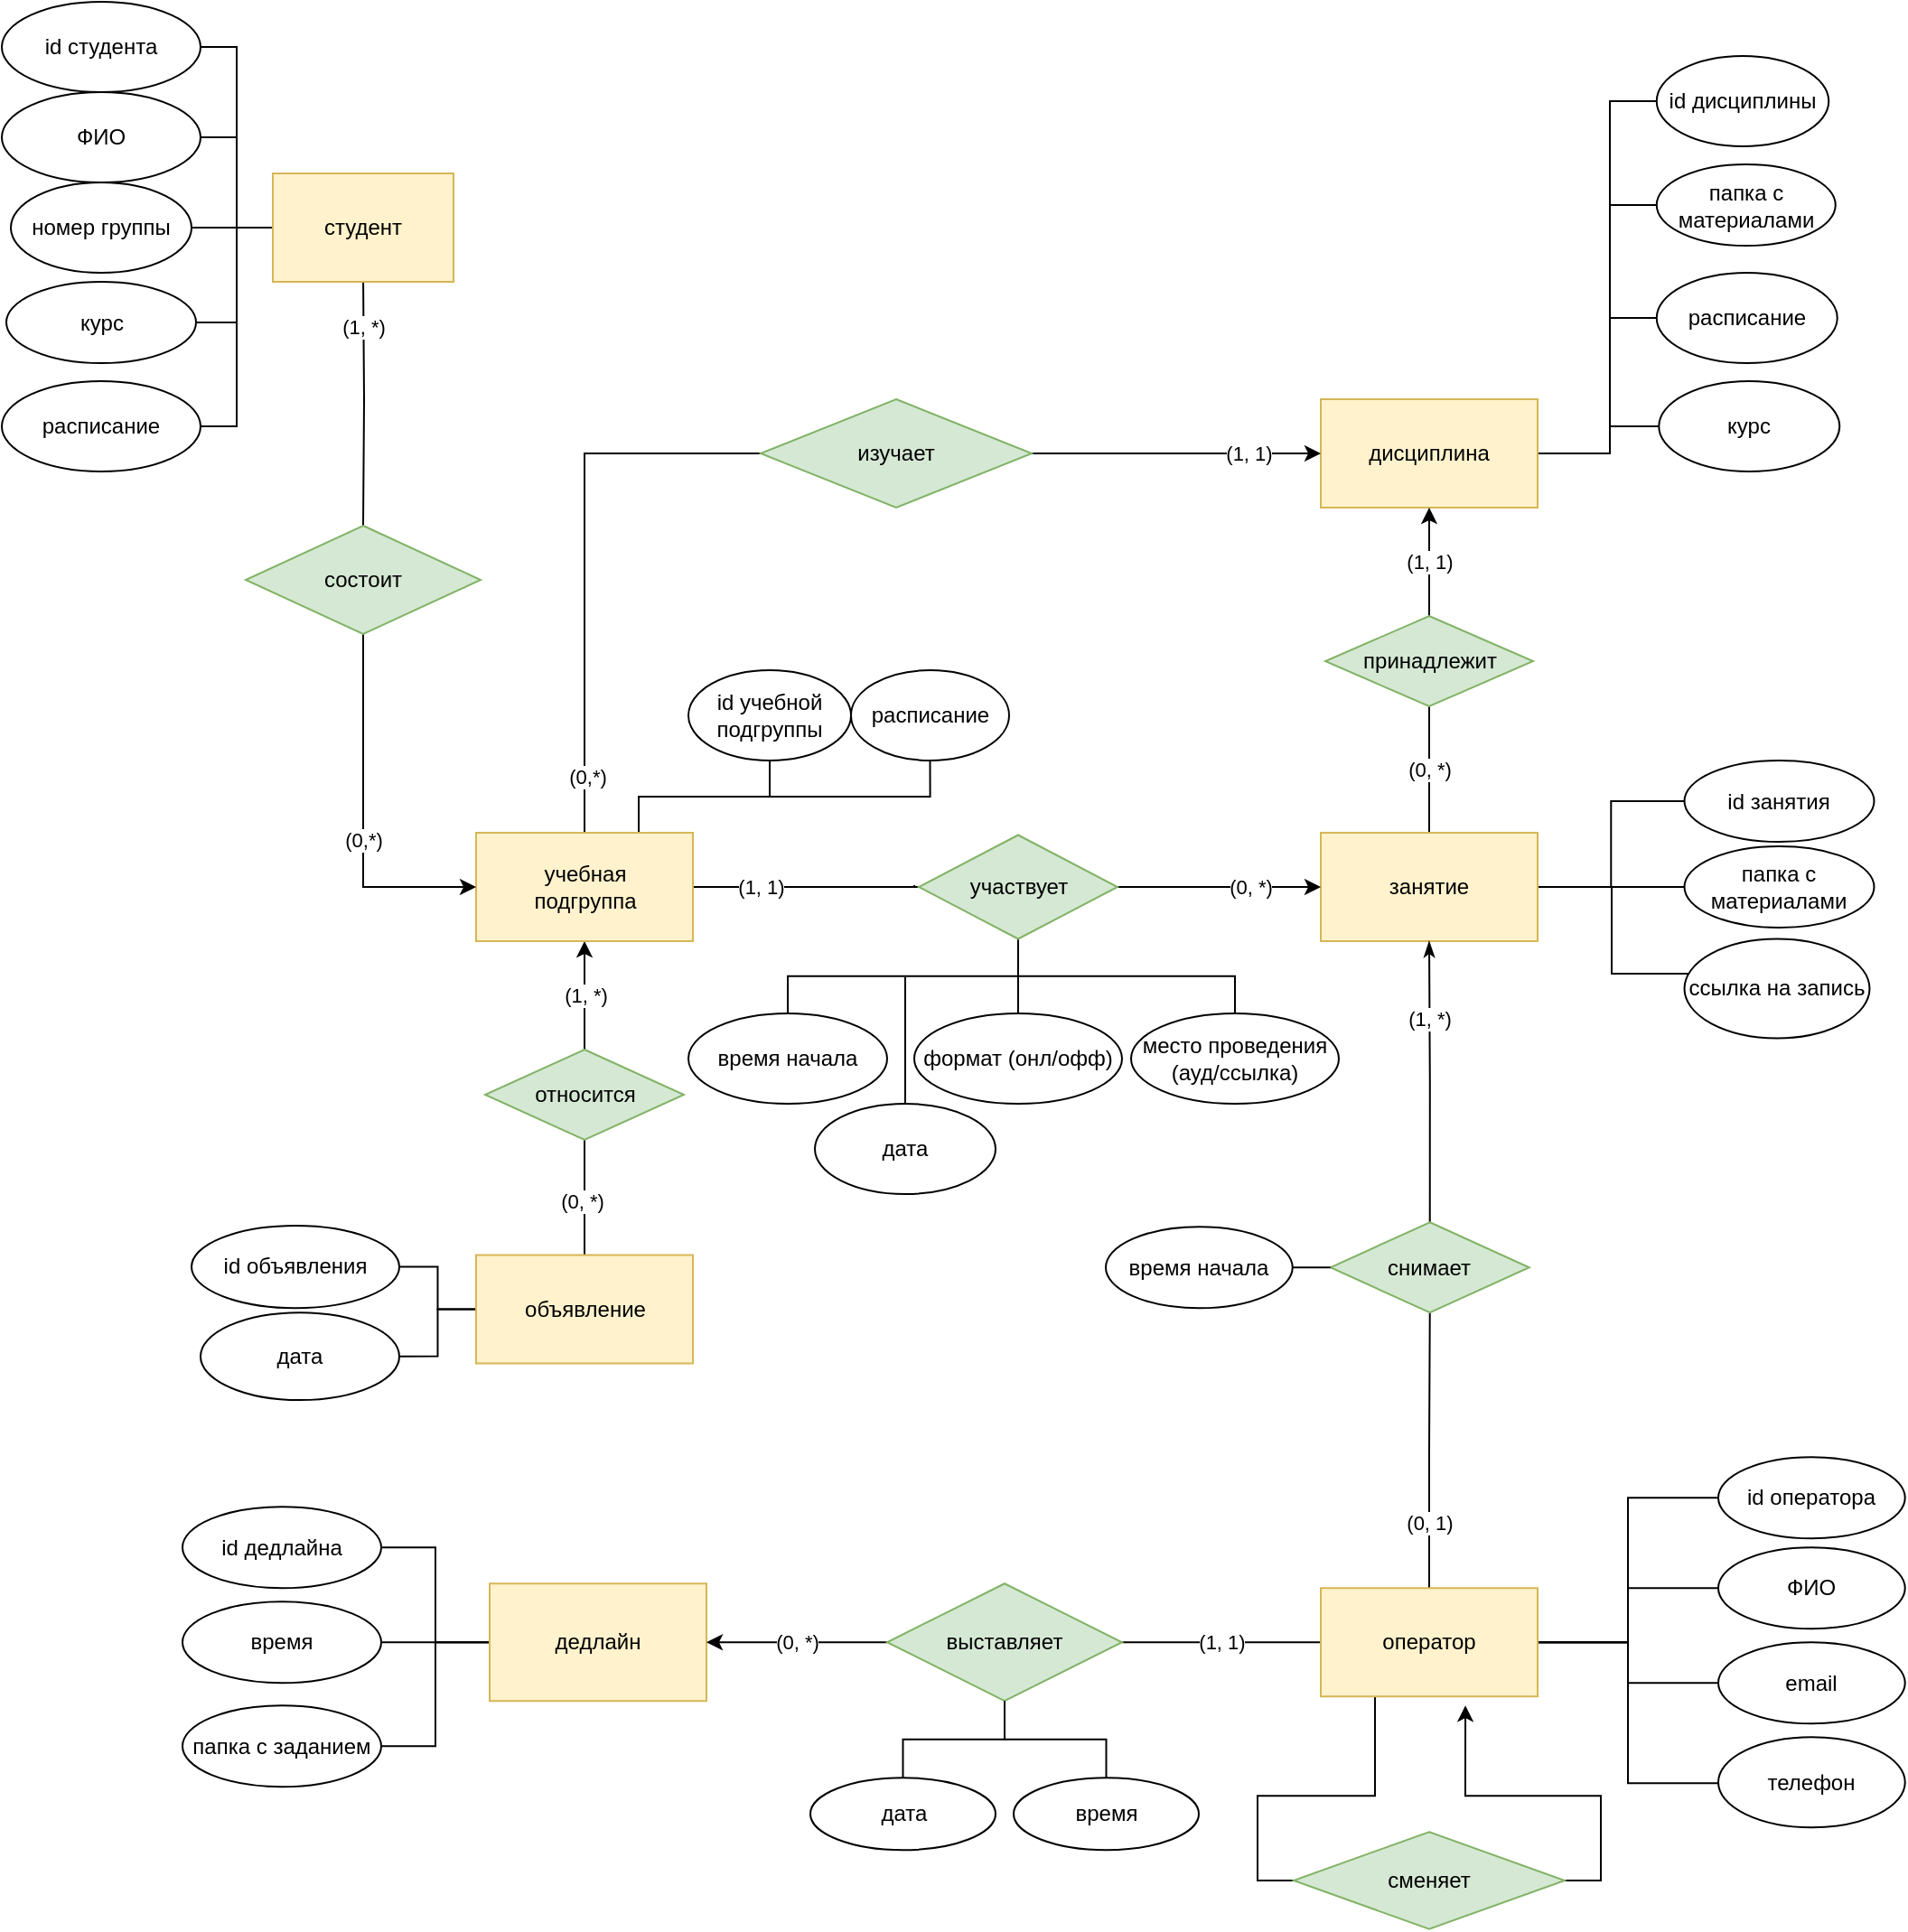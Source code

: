 <mxfile version="13.7.5" type="github">
  <diagram id="7s7uIlQT8t8DrVzBEWPa" name="Page-1">
    <mxGraphModel dx="892" dy="538" grid="1" gridSize="10" guides="1" tooltips="1" connect="1" arrows="1" fold="1" page="1" pageScale="1" pageWidth="827" pageHeight="1169" math="0" shadow="0">
      <root>
        <mxCell id="0" />
        <mxCell id="1" parent="0" />
        <mxCell id="y0rD6Jp8shlzVAkSggqI-71" value="(1, *)" style="edgeStyle=orthogonalEdgeStyle;rounded=0;orthogonalLoop=1;jettySize=auto;html=1;entryX=0.5;entryY=0;entryDx=0;entryDy=0;endArrow=none;endFill=0;" parent="1" edge="1" target="y0rD6Jp8shlzVAkSggqI-69">
          <mxGeometry x="-0.571" relative="1" as="geometry">
            <mxPoint x="210" y="190" as="sourcePoint" />
            <mxPoint x="210" y="300" as="targetPoint" />
            <mxPoint as="offset" />
          </mxGeometry>
        </mxCell>
        <mxCell id="X2tVZwrmz8boklLUg7Sm-23" style="edgeStyle=orthogonalEdgeStyle;rounded=0;orthogonalLoop=1;jettySize=auto;html=1;exitX=0;exitY=0.5;exitDx=0;exitDy=0;entryX=1;entryY=0.5;entryDx=0;entryDy=0;endArrow=none;endFill=0;strokeColor=#000000;" parent="1" source="y0rD6Jp8shlzVAkSggqI-1" target="y0rD6Jp8shlzVAkSggqI-11" edge="1">
          <mxGeometry relative="1" as="geometry" />
        </mxCell>
        <mxCell id="X2tVZwrmz8boklLUg7Sm-34" style="edgeStyle=orthogonalEdgeStyle;rounded=0;orthogonalLoop=1;jettySize=auto;html=1;exitX=0;exitY=0.5;exitDx=0;exitDy=0;endArrow=none;endFill=0;strokeColor=#000000;" parent="1" source="y0rD6Jp8shlzVAkSggqI-1" target="y0rD6Jp8shlzVAkSggqI-9" edge="1">
          <mxGeometry relative="1" as="geometry" />
        </mxCell>
        <mxCell id="tHOMkFGFNWv0TJlAidd5-19" style="edgeStyle=orthogonalEdgeStyle;rounded=0;orthogonalLoop=1;jettySize=auto;html=1;exitX=0;exitY=0.5;exitDx=0;exitDy=0;entryX=1;entryY=0.5;entryDx=0;entryDy=0;endArrow=none;endFill=0;" edge="1" parent="1" source="y0rD6Jp8shlzVAkSggqI-1" target="tHOMkFGFNWv0TJlAidd5-16">
          <mxGeometry relative="1" as="geometry">
            <Array as="points">
              <mxPoint x="140" y="165" />
              <mxPoint x="140" y="115" />
            </Array>
          </mxGeometry>
        </mxCell>
        <mxCell id="tHOMkFGFNWv0TJlAidd5-115" style="edgeStyle=orthogonalEdgeStyle;rounded=0;orthogonalLoop=1;jettySize=auto;html=1;exitX=0;exitY=0.5;exitDx=0;exitDy=0;entryX=1;entryY=0.5;entryDx=0;entryDy=0;startArrow=none;startFill=0;endArrow=none;endFill=0;" edge="1" parent="1" source="y0rD6Jp8shlzVAkSggqI-1" target="tHOMkFGFNWv0TJlAidd5-95">
          <mxGeometry relative="1" as="geometry" />
        </mxCell>
        <mxCell id="tHOMkFGFNWv0TJlAidd5-118" style="edgeStyle=orthogonalEdgeStyle;rounded=0;orthogonalLoop=1;jettySize=auto;html=1;exitX=0;exitY=0.5;exitDx=0;exitDy=0;entryX=1;entryY=0.5;entryDx=0;entryDy=0;startArrow=none;startFill=0;endArrow=none;endFill=0;" edge="1" parent="1" source="y0rD6Jp8shlzVAkSggqI-1" target="tHOMkFGFNWv0TJlAidd5-114">
          <mxGeometry relative="1" as="geometry">
            <Array as="points">
              <mxPoint x="140" y="165" />
              <mxPoint x="140" y="218" />
            </Array>
          </mxGeometry>
        </mxCell>
        <mxCell id="y0rD6Jp8shlzVAkSggqI-1" value="студент" style="rounded=0;whiteSpace=wrap;html=1;fillColor=#fff2cc;strokeColor=#d6b656;" parent="1" vertex="1">
          <mxGeometry x="160" y="135" width="100" height="60" as="geometry" />
        </mxCell>
        <mxCell id="X2tVZwrmz8boklLUg7Sm-43" style="edgeStyle=orthogonalEdgeStyle;rounded=0;orthogonalLoop=1;jettySize=auto;html=1;exitX=1;exitY=0.5;exitDx=0;exitDy=0;entryX=0;entryY=0.5;entryDx=0;entryDy=0;endArrow=none;endFill=0;strokeColor=#000000;" parent="1" source="y0rD6Jp8shlzVAkSggqI-2" target="y0rD6Jp8shlzVAkSggqI-47" edge="1">
          <mxGeometry relative="1" as="geometry">
            <Array as="points">
              <mxPoint x="900" y="290" />
              <mxPoint x="900" y="153" />
            </Array>
          </mxGeometry>
        </mxCell>
        <mxCell id="tHOMkFGFNWv0TJlAidd5-22" style="edgeStyle=orthogonalEdgeStyle;rounded=0;orthogonalLoop=1;jettySize=auto;html=1;exitX=1;exitY=0.5;exitDx=0;exitDy=0;endArrow=none;endFill=0;" edge="1" parent="1" source="y0rD6Jp8shlzVAkSggqI-2" target="tHOMkFGFNWv0TJlAidd5-21">
          <mxGeometry relative="1" as="geometry">
            <Array as="points">
              <mxPoint x="900" y="290" />
              <mxPoint x="900" y="215" />
            </Array>
          </mxGeometry>
        </mxCell>
        <mxCell id="tHOMkFGFNWv0TJlAidd5-83" style="edgeStyle=orthogonalEdgeStyle;rounded=0;orthogonalLoop=1;jettySize=auto;html=1;exitX=1;exitY=0.5;exitDx=0;exitDy=0;entryX=0;entryY=0.5;entryDx=0;entryDy=0;startArrow=none;startFill=0;endArrow=none;endFill=0;" edge="1" parent="1" source="y0rD6Jp8shlzVAkSggqI-2" target="tHOMkFGFNWv0TJlAidd5-82">
          <mxGeometry relative="1" as="geometry">
            <Array as="points">
              <mxPoint x="900" y="290" />
              <mxPoint x="900" y="275" />
            </Array>
          </mxGeometry>
        </mxCell>
        <mxCell id="tHOMkFGFNWv0TJlAidd5-99" style="edgeStyle=orthogonalEdgeStyle;rounded=0;orthogonalLoop=1;jettySize=auto;html=1;exitX=1;exitY=0.5;exitDx=0;exitDy=0;entryX=0;entryY=0.5;entryDx=0;entryDy=0;startArrow=none;startFill=0;endArrow=none;endFill=0;" edge="1" parent="1" source="y0rD6Jp8shlzVAkSggqI-2" target="tHOMkFGFNWv0TJlAidd5-98">
          <mxGeometry relative="1" as="geometry">
            <Array as="points">
              <mxPoint x="900" y="290" />
              <mxPoint x="900" y="95" />
            </Array>
          </mxGeometry>
        </mxCell>
        <mxCell id="y0rD6Jp8shlzVAkSggqI-2" value="&lt;div&gt;дисциплина&lt;/div&gt;" style="rounded=0;whiteSpace=wrap;html=1;fillColor=#fff2cc;strokeColor=#d6b656;" parent="1" vertex="1">
          <mxGeometry x="740" y="260" width="120" height="60" as="geometry" />
        </mxCell>
        <mxCell id="y0rD6Jp8shlzVAkSggqI-9" value="номер группы" style="ellipse;whiteSpace=wrap;html=1;" parent="1" vertex="1">
          <mxGeometry x="15" y="140" width="100" height="50" as="geometry" />
        </mxCell>
        <mxCell id="y0rD6Jp8shlzVAkSggqI-11" value="расписание" style="ellipse;whiteSpace=wrap;html=1;" parent="1" vertex="1">
          <mxGeometry x="10" y="250" width="110" height="50" as="geometry" />
        </mxCell>
        <mxCell id="y0rD6Jp8shlzVAkSggqI-20" value="(0, *)" style="edgeStyle=orthogonalEdgeStyle;rounded=0;orthogonalLoop=1;jettySize=auto;html=1;exitX=0.5;exitY=0;exitDx=0;exitDy=0;entryX=0.5;entryY=1;entryDx=0;entryDy=0;endArrow=none;endFill=0;" parent="1" source="y0rD6Jp8shlzVAkSggqI-16" target="y0rD6Jp8shlzVAkSggqI-17" edge="1">
          <mxGeometry relative="1" as="geometry" />
        </mxCell>
        <mxCell id="tHOMkFGFNWv0TJlAidd5-125" style="edgeStyle=orthogonalEdgeStyle;rounded=0;orthogonalLoop=1;jettySize=auto;html=1;exitX=1;exitY=0.5;exitDx=0;exitDy=0;startArrow=none;startFill=0;endArrow=none;endFill=0;" edge="1" parent="1" source="y0rD6Jp8shlzVAkSggqI-16" target="y0rD6Jp8shlzVAkSggqI-38">
          <mxGeometry relative="1" as="geometry">
            <Array as="points">
              <mxPoint x="901" y="530" />
              <mxPoint x="901" y="578" />
            </Array>
          </mxGeometry>
        </mxCell>
        <mxCell id="tHOMkFGFNWv0TJlAidd5-126" style="edgeStyle=orthogonalEdgeStyle;rounded=0;orthogonalLoop=1;jettySize=auto;html=1;exitX=1;exitY=0.5;exitDx=0;exitDy=0;entryX=0;entryY=0.5;entryDx=0;entryDy=0;startArrow=none;startFill=0;endArrow=none;endFill=0;" edge="1" parent="1" source="y0rD6Jp8shlzVAkSggqI-16" target="y0rD6Jp8shlzVAkSggqI-40">
          <mxGeometry relative="1" as="geometry" />
        </mxCell>
        <mxCell id="tHOMkFGFNWv0TJlAidd5-127" style="edgeStyle=orthogonalEdgeStyle;rounded=0;orthogonalLoop=1;jettySize=auto;html=1;exitX=1;exitY=0.5;exitDx=0;exitDy=0;startArrow=none;startFill=0;endArrow=none;endFill=0;" edge="1" parent="1" source="y0rD6Jp8shlzVAkSggqI-16" target="tHOMkFGFNWv0TJlAidd5-89">
          <mxGeometry relative="1" as="geometry" />
        </mxCell>
        <mxCell id="y0rD6Jp8shlzVAkSggqI-16" value="занятие" style="rounded=0;whiteSpace=wrap;html=1;fillColor=#fff2cc;strokeColor=#d6b656;" parent="1" vertex="1">
          <mxGeometry x="740" y="500" width="120" height="60" as="geometry" />
        </mxCell>
        <mxCell id="y0rD6Jp8shlzVAkSggqI-19" value="&lt;div&gt;(1, 1)&lt;/div&gt;" style="edgeStyle=orthogonalEdgeStyle;rounded=0;orthogonalLoop=1;jettySize=auto;html=1;" parent="1" edge="1">
          <mxGeometry relative="1" as="geometry">
            <mxPoint x="800" y="380" as="sourcePoint" />
            <mxPoint x="800" y="320" as="targetPoint" />
          </mxGeometry>
        </mxCell>
        <mxCell id="X2tVZwrmz8boklLUg7Sm-27" style="edgeStyle=orthogonalEdgeStyle;rounded=0;orthogonalLoop=1;jettySize=auto;html=1;exitX=0.5;exitY=0;exitDx=0;exitDy=0;endArrow=none;endFill=0;strokeColor=#000000;" parent="1" source="y0rD6Jp8shlzVAkSggqI-17" edge="1">
          <mxGeometry relative="1" as="geometry">
            <mxPoint x="800" y="370" as="targetPoint" />
          </mxGeometry>
        </mxCell>
        <mxCell id="X2tVZwrmz8boklLUg7Sm-38" style="edgeStyle=orthogonalEdgeStyle;rounded=0;orthogonalLoop=1;jettySize=auto;html=1;exitX=0.5;exitY=1;exitDx=0;exitDy=0;endArrow=none;endFill=0;strokeColor=#000000;" parent="1" source="y0rD6Jp8shlzVAkSggqI-17" edge="1">
          <mxGeometry relative="1" as="geometry">
            <mxPoint x="800" y="440" as="targetPoint" />
          </mxGeometry>
        </mxCell>
        <mxCell id="X2tVZwrmz8boklLUg7Sm-39" style="edgeStyle=orthogonalEdgeStyle;rounded=0;orthogonalLoop=1;jettySize=auto;html=1;exitX=0.5;exitY=1;exitDx=0;exitDy=0;endArrow=none;endFill=0;strokeColor=#000000;" parent="1" source="y0rD6Jp8shlzVAkSggqI-17" edge="1">
          <mxGeometry relative="1" as="geometry">
            <mxPoint x="800" y="440" as="targetPoint" />
          </mxGeometry>
        </mxCell>
        <mxCell id="y0rD6Jp8shlzVAkSggqI-17" value="принадлежит" style="rhombus;whiteSpace=wrap;html=1;fillColor=#d5e8d4;strokeColor=#82b366;" parent="1" vertex="1">
          <mxGeometry x="742.5" y="380" width="115" height="50" as="geometry" />
        </mxCell>
        <mxCell id="y0rD6Jp8shlzVAkSggqI-34" value="формат (онл/офф)" style="ellipse;whiteSpace=wrap;html=1;" parent="1" vertex="1">
          <mxGeometry x="515" y="600" width="115" height="50" as="geometry" />
        </mxCell>
        <mxCell id="y0rD6Jp8shlzVAkSggqI-36" value="место проведения (ауд/ссылка)" style="ellipse;whiteSpace=wrap;html=1;" parent="1" vertex="1">
          <mxGeometry x="635" y="600" width="115" height="50" as="geometry" />
        </mxCell>
        <mxCell id="y0rD6Jp8shlzVAkSggqI-38" value="ссылка на запись" style="ellipse;whiteSpace=wrap;html=1;" parent="1" vertex="1">
          <mxGeometry x="941.25" y="558.75" width="102.5" height="55" as="geometry" />
        </mxCell>
        <mxCell id="y0rD6Jp8shlzVAkSggqI-40" value="папка с материалами" style="ellipse;whiteSpace=wrap;html=1;" parent="1" vertex="1">
          <mxGeometry x="941.25" y="507.5" width="105" height="45" as="geometry" />
        </mxCell>
        <mxCell id="y0rD6Jp8shlzVAkSggqI-47" value="папка с материалами" style="ellipse;whiteSpace=wrap;html=1;" parent="1" vertex="1">
          <mxGeometry x="925.88" y="130" width="99" height="45" as="geometry" />
        </mxCell>
        <mxCell id="y0rD6Jp8shlzVAkSggqI-57" value="(1, 1)" style="edgeStyle=orthogonalEdgeStyle;rounded=0;orthogonalLoop=1;jettySize=auto;html=1;endArrow=none;endFill=0;" parent="1" source="y0rD6Jp8shlzVAkSggqI-52" target="y0rD6Jp8shlzVAkSggqI-56" edge="1">
          <mxGeometry x="0.009" y="-25" relative="1" as="geometry">
            <mxPoint x="-25" y="-25" as="offset" />
          </mxGeometry>
        </mxCell>
        <mxCell id="X2tVZwrmz8boklLUg7Sm-17" style="edgeStyle=orthogonalEdgeStyle;rounded=0;orthogonalLoop=1;jettySize=auto;html=1;exitX=0.5;exitY=0;exitDx=0;exitDy=0;entryX=0;entryY=0.5;entryDx=0;entryDy=0;endArrow=none;endFill=0;strokeColor=#000000;" parent="1" source="y0rD6Jp8shlzVAkSggqI-52" target="y0rD6Jp8shlzVAkSggqI-53" edge="1">
          <mxGeometry relative="1" as="geometry" />
        </mxCell>
        <mxCell id="X2tVZwrmz8boklLUg7Sm-51" value="&lt;div&gt;(0,*)&lt;/div&gt;" style="edgeLabel;html=1;align=center;verticalAlign=middle;resizable=0;points=[];" parent="X2tVZwrmz8boklLUg7Sm-17" vertex="1" connectable="0">
          <mxGeometry x="-0.799" relative="1" as="geometry">
            <mxPoint x="1" as="offset" />
          </mxGeometry>
        </mxCell>
        <mxCell id="tHOMkFGFNWv0TJlAidd5-119" style="edgeStyle=orthogonalEdgeStyle;rounded=0;orthogonalLoop=1;jettySize=auto;html=1;exitX=0.5;exitY=1;exitDx=0;exitDy=0;entryX=0.5;entryY=1;entryDx=0;entryDy=0;startArrow=none;startFill=0;endArrow=none;endFill=0;" edge="1" parent="1" source="y0rD6Jp8shlzVAkSggqI-68" target="tHOMkFGFNWv0TJlAidd5-39">
          <mxGeometry relative="1" as="geometry">
            <Array as="points">
              <mxPoint x="524" y="480" />
              <mxPoint x="435" y="480" />
            </Array>
          </mxGeometry>
        </mxCell>
        <mxCell id="tHOMkFGFNWv0TJlAidd5-120" style="edgeStyle=orthogonalEdgeStyle;rounded=0;orthogonalLoop=1;jettySize=auto;html=1;exitX=0.75;exitY=0;exitDx=0;exitDy=0;entryX=0.5;entryY=1;entryDx=0;entryDy=0;startArrow=none;startFill=0;endArrow=none;endFill=0;" edge="1" parent="1" source="y0rD6Jp8shlzVAkSggqI-52" target="tHOMkFGFNWv0TJlAidd5-39">
          <mxGeometry relative="1" as="geometry">
            <Array as="points">
              <mxPoint x="363" y="480" />
              <mxPoint x="435" y="480" />
            </Array>
          </mxGeometry>
        </mxCell>
        <mxCell id="tHOMkFGFNWv0TJlAidd5-121" value="(1, *)" style="edgeStyle=orthogonalEdgeStyle;rounded=0;orthogonalLoop=1;jettySize=auto;html=1;startArrow=classic;startFill=1;endArrow=none;endFill=0;" edge="1" parent="1" source="y0rD6Jp8shlzVAkSggqI-52" target="tHOMkFGFNWv0TJlAidd5-44">
          <mxGeometry relative="1" as="geometry" />
        </mxCell>
        <mxCell id="y0rD6Jp8shlzVAkSggqI-52" value="&lt;div&gt;учебная&lt;br&gt;&lt;/div&gt;&lt;div&gt;подгруппа&lt;/div&gt;" style="rounded=0;whiteSpace=wrap;html=1;fillColor=#fff2cc;strokeColor=#d6b656;" parent="1" vertex="1">
          <mxGeometry x="272.5" y="500" width="120" height="60" as="geometry" />
        </mxCell>
        <mxCell id="X2tVZwrmz8boklLUg7Sm-26" value="(1, 1)" style="edgeStyle=orthogonalEdgeStyle;rounded=0;orthogonalLoop=1;jettySize=auto;html=1;exitX=1;exitY=0.5;exitDx=0;exitDy=0;endArrow=classic;endFill=1;strokeColor=#000000;" parent="1" source="y0rD6Jp8shlzVAkSggqI-53" target="y0rD6Jp8shlzVAkSggqI-2" edge="1">
          <mxGeometry x="0.5" relative="1" as="geometry">
            <mxPoint as="offset" />
          </mxGeometry>
        </mxCell>
        <mxCell id="y0rD6Jp8shlzVAkSggqI-53" value="&lt;div&gt;изучает&lt;/div&gt;" style="rhombus;whiteSpace=wrap;html=1;fillColor=#d5e8d4;strokeColor=#82b366;" parent="1" vertex="1">
          <mxGeometry x="430" y="260" width="150" height="60" as="geometry" />
        </mxCell>
        <mxCell id="X2tVZwrmz8boklLUg7Sm-36" style="edgeStyle=orthogonalEdgeStyle;rounded=0;orthogonalLoop=1;jettySize=auto;html=1;exitX=0;exitY=0.5;exitDx=0;exitDy=0;endArrow=none;endFill=0;strokeColor=#000000;" parent="1" source="y0rD6Jp8shlzVAkSggqI-56" edge="1">
          <mxGeometry relative="1" as="geometry">
            <mxPoint x="515" y="529" as="targetPoint" />
          </mxGeometry>
        </mxCell>
        <mxCell id="X2tVZwrmz8boklLUg7Sm-37" style="edgeStyle=orthogonalEdgeStyle;rounded=0;orthogonalLoop=1;jettySize=auto;html=1;exitX=1;exitY=0.5;exitDx=0;exitDy=0;endArrow=none;endFill=0;strokeColor=#000000;" parent="1" source="y0rD6Jp8shlzVAkSggqI-56" edge="1">
          <mxGeometry relative="1" as="geometry">
            <mxPoint x="625" y="529" as="targetPoint" />
          </mxGeometry>
        </mxCell>
        <mxCell id="tHOMkFGFNWv0TJlAidd5-2" style="edgeStyle=orthogonalEdgeStyle;rounded=0;orthogonalLoop=1;jettySize=auto;html=1;exitX=1;exitY=0.5;exitDx=0;exitDy=0;entryX=0;entryY=0.5;entryDx=0;entryDy=0;" edge="1" parent="1" source="y0rD6Jp8shlzVAkSggqI-56" target="y0rD6Jp8shlzVAkSggqI-16">
          <mxGeometry relative="1" as="geometry" />
        </mxCell>
        <mxCell id="tHOMkFGFNWv0TJlAidd5-85" value="(0, *)" style="edgeLabel;html=1;align=center;verticalAlign=middle;resizable=0;points=[];" vertex="1" connectable="0" parent="tHOMkFGFNWv0TJlAidd5-2">
          <mxGeometry x="0.165" y="-2" relative="1" as="geometry">
            <mxPoint x="7.7" y="-2" as="offset" />
          </mxGeometry>
        </mxCell>
        <mxCell id="tHOMkFGFNWv0TJlAidd5-37" style="edgeStyle=orthogonalEdgeStyle;rounded=0;orthogonalLoop=1;jettySize=auto;html=1;exitX=0.5;exitY=1;exitDx=0;exitDy=0;endArrow=none;endFill=0;" edge="1" parent="1" source="y0rD6Jp8shlzVAkSggqI-56" target="y0rD6Jp8shlzVAkSggqI-34">
          <mxGeometry relative="1" as="geometry" />
        </mxCell>
        <mxCell id="tHOMkFGFNWv0TJlAidd5-42" style="edgeStyle=orthogonalEdgeStyle;rounded=0;orthogonalLoop=1;jettySize=auto;html=1;exitX=0.5;exitY=1;exitDx=0;exitDy=0;endArrow=none;endFill=0;" edge="1" parent="1" source="y0rD6Jp8shlzVAkSggqI-56" target="tHOMkFGFNWv0TJlAidd5-38">
          <mxGeometry relative="1" as="geometry" />
        </mxCell>
        <mxCell id="tHOMkFGFNWv0TJlAidd5-43" style="edgeStyle=orthogonalEdgeStyle;rounded=0;orthogonalLoop=1;jettySize=auto;html=1;exitX=0.5;exitY=1;exitDx=0;exitDy=0;endArrow=none;endFill=0;" edge="1" parent="1" source="y0rD6Jp8shlzVAkSggqI-56" target="y0rD6Jp8shlzVAkSggqI-36">
          <mxGeometry relative="1" as="geometry" />
        </mxCell>
        <mxCell id="y0rD6Jp8shlzVAkSggqI-56" value="участвует" style="rhombus;whiteSpace=wrap;html=1;fillColor=#d5e8d4;strokeColor=#82b366;" parent="1" vertex="1">
          <mxGeometry x="517.5" y="501.25" width="110" height="57.5" as="geometry" />
        </mxCell>
        <mxCell id="y0rD6Jp8shlzVAkSggqI-68" value="расписание" style="ellipse;whiteSpace=wrap;html=1;" parent="1" vertex="1">
          <mxGeometry x="480" y="410" width="87.5" height="50" as="geometry" />
        </mxCell>
        <mxCell id="y0rD6Jp8shlzVAkSggqI-73" style="edgeStyle=orthogonalEdgeStyle;rounded=0;orthogonalLoop=1;jettySize=auto;html=1;entryX=0;entryY=0.5;entryDx=0;entryDy=0;" parent="1" source="y0rD6Jp8shlzVAkSggqI-69" target="y0rD6Jp8shlzVAkSggqI-52" edge="1">
          <mxGeometry relative="1" as="geometry" />
        </mxCell>
        <mxCell id="X2tVZwrmz8boklLUg7Sm-47" value="(0,*)" style="edgeLabel;html=1;align=center;verticalAlign=middle;resizable=0;points=[];" parent="y0rD6Jp8shlzVAkSggqI-73" vertex="1" connectable="0">
          <mxGeometry x="0.124" y="-1" relative="1" as="geometry">
            <mxPoint x="1" as="offset" />
          </mxGeometry>
        </mxCell>
        <mxCell id="y0rD6Jp8shlzVAkSggqI-69" value="состоит" style="rhombus;whiteSpace=wrap;html=1;fillColor=#d5e8d4;strokeColor=#82b366;" parent="1" vertex="1">
          <mxGeometry x="145" y="330" width="130" height="60" as="geometry" />
        </mxCell>
        <mxCell id="y0rD6Jp8shlzVAkSggqI-91" value="(1, 1)" style="edgeStyle=orthogonalEdgeStyle;rounded=0;orthogonalLoop=1;jettySize=auto;html=1;entryX=1;entryY=0.5;entryDx=0;entryDy=0;endArrow=none;endFill=0;" parent="1" source="y0rD6Jp8shlzVAkSggqI-75" target="y0rD6Jp8shlzVAkSggqI-90" edge="1">
          <mxGeometry relative="1" as="geometry" />
        </mxCell>
        <mxCell id="X2tVZwrmz8boklLUg7Sm-11" style="edgeStyle=orthogonalEdgeStyle;rounded=0;orthogonalLoop=1;jettySize=auto;html=1;exitX=0.5;exitY=0;exitDx=0;exitDy=0;entryX=0.5;entryY=1;entryDx=0;entryDy=0;endArrow=none;endFill=0;strokeColor=#000000;" parent="1" source="y0rD6Jp8shlzVAkSggqI-75" target="y0rD6Jp8shlzVAkSggqI-77" edge="1">
          <mxGeometry relative="1" as="geometry" />
        </mxCell>
        <mxCell id="X2tVZwrmz8boklLUg7Sm-52" value="&lt;div&gt;(0, 1)&lt;/div&gt;" style="edgeLabel;html=1;align=center;verticalAlign=middle;resizable=0;points=[];" parent="X2tVZwrmz8boklLUg7Sm-11" vertex="1" connectable="0">
          <mxGeometry x="-0.669" relative="1" as="geometry">
            <mxPoint y="-10.5" as="offset" />
          </mxGeometry>
        </mxCell>
        <mxCell id="tHOMkFGFNWv0TJlAidd5-28" style="edgeStyle=orthogonalEdgeStyle;rounded=0;orthogonalLoop=1;jettySize=auto;html=1;exitX=1;exitY=0.5;exitDx=0;exitDy=0;entryX=0;entryY=0.5;entryDx=0;entryDy=0;endArrow=none;endFill=0;" edge="1" parent="1" source="y0rD6Jp8shlzVAkSggqI-75" target="y0rD6Jp8shlzVAkSggqI-82">
          <mxGeometry relative="1" as="geometry" />
        </mxCell>
        <mxCell id="tHOMkFGFNWv0TJlAidd5-29" style="edgeStyle=orthogonalEdgeStyle;rounded=0;orthogonalLoop=1;jettySize=auto;html=1;exitX=1;exitY=0.5;exitDx=0;exitDy=0;endArrow=none;endFill=0;" edge="1" parent="1" source="y0rD6Jp8shlzVAkSggqI-75" target="tHOMkFGFNWv0TJlAidd5-27">
          <mxGeometry relative="1" as="geometry">
            <Array as="points">
              <mxPoint x="910" y="948.12" />
              <mxPoint x="910" y="1026.12" />
            </Array>
          </mxGeometry>
        </mxCell>
        <mxCell id="tHOMkFGFNWv0TJlAidd5-33" style="edgeStyle=orthogonalEdgeStyle;rounded=0;orthogonalLoop=1;jettySize=auto;html=1;exitX=0.25;exitY=1;exitDx=0;exitDy=0;entryX=0;entryY=0.5;entryDx=0;entryDy=0;endArrow=none;endFill=0;" edge="1" parent="1" source="y0rD6Jp8shlzVAkSggqI-75" target="tHOMkFGFNWv0TJlAidd5-10">
          <mxGeometry relative="1" as="geometry">
            <Array as="points">
              <mxPoint x="770" y="1033.12" />
              <mxPoint x="705" y="1033.12" />
              <mxPoint x="705" y="1080.12" />
            </Array>
          </mxGeometry>
        </mxCell>
        <mxCell id="tHOMkFGFNWv0TJlAidd5-101" style="edgeStyle=orthogonalEdgeStyle;rounded=0;orthogonalLoop=1;jettySize=auto;html=1;exitX=1;exitY=0.5;exitDx=0;exitDy=0;entryX=0;entryY=0.5;entryDx=0;entryDy=0;startArrow=none;startFill=0;endArrow=none;endFill=0;" edge="1" parent="1" source="y0rD6Jp8shlzVAkSggqI-75" target="tHOMkFGFNWv0TJlAidd5-100">
          <mxGeometry relative="1" as="geometry" />
        </mxCell>
        <mxCell id="tHOMkFGFNWv0TJlAidd5-106" style="edgeStyle=orthogonalEdgeStyle;rounded=0;orthogonalLoop=1;jettySize=auto;html=1;exitX=1;exitY=0.5;exitDx=0;exitDy=0;entryX=0;entryY=0.5;entryDx=0;entryDy=0;startArrow=none;startFill=0;endArrow=none;endFill=0;" edge="1" parent="1" source="y0rD6Jp8shlzVAkSggqI-75" target="tHOMkFGFNWv0TJlAidd5-92">
          <mxGeometry relative="1" as="geometry" />
        </mxCell>
        <mxCell id="y0rD6Jp8shlzVAkSggqI-75" value="оператор" style="rounded=0;whiteSpace=wrap;html=1;fillColor=#fff2cc;strokeColor=#d6b656;" parent="1" vertex="1">
          <mxGeometry x="740" y="918.12" width="120" height="60" as="geometry" />
        </mxCell>
        <mxCell id="X2tVZwrmz8boklLUg7Sm-12" style="edgeStyle=orthogonalEdgeStyle;rounded=0;orthogonalLoop=1;jettySize=auto;html=1;exitX=0.5;exitY=0;exitDx=0;exitDy=0;endArrow=classicThin;endFill=1;strokeColor=#000000;" parent="1" source="y0rD6Jp8shlzVAkSggqI-77" target="y0rD6Jp8shlzVAkSggqI-16" edge="1">
          <mxGeometry relative="1" as="geometry" />
        </mxCell>
        <mxCell id="X2tVZwrmz8boklLUg7Sm-53" value="(1, *)" style="edgeLabel;html=1;align=center;verticalAlign=middle;resizable=0;points=[];" parent="X2tVZwrmz8boklLUg7Sm-12" vertex="1" connectable="0">
          <mxGeometry x="0.269" y="-1" relative="1" as="geometry">
            <mxPoint x="-1" y="-14" as="offset" />
          </mxGeometry>
        </mxCell>
        <mxCell id="y0rD6Jp8shlzVAkSggqI-77" value="снимает" style="rhombus;whiteSpace=wrap;html=1;fillColor=#d5e8d4;strokeColor=#82b366;" parent="1" vertex="1">
          <mxGeometry x="745.37" y="715.62" width="110" height="50" as="geometry" />
        </mxCell>
        <mxCell id="y0rD6Jp8shlzVAkSggqI-82" value="ФИО" style="ellipse;whiteSpace=wrap;html=1;" parent="1" vertex="1">
          <mxGeometry x="960" y="895.62" width="103.37" height="45" as="geometry" />
        </mxCell>
        <mxCell id="X2tVZwrmz8boklLUg7Sm-2" style="edgeStyle=orthogonalEdgeStyle;rounded=0;orthogonalLoop=1;jettySize=auto;html=1;exitX=0;exitY=0.5;exitDx=0;exitDy=0;entryX=1;entryY=0.5;entryDx=0;entryDy=0;endArrow=none;endFill=0;" parent="1" source="y0rD6Jp8shlzVAkSggqI-83" target="y0rD6Jp8shlzVAkSggqI-84" edge="1">
          <mxGeometry relative="1" as="geometry" />
        </mxCell>
        <mxCell id="tHOMkFGFNWv0TJlAidd5-104" style="edgeStyle=orthogonalEdgeStyle;rounded=0;orthogonalLoop=1;jettySize=auto;html=1;exitX=0;exitY=0.5;exitDx=0;exitDy=0;entryX=1;entryY=0.5;entryDx=0;entryDy=0;startArrow=none;startFill=0;endArrow=none;endFill=0;" edge="1" parent="1" source="y0rD6Jp8shlzVAkSggqI-83" target="tHOMkFGFNWv0TJlAidd5-103">
          <mxGeometry relative="1" as="geometry" />
        </mxCell>
        <mxCell id="tHOMkFGFNWv0TJlAidd5-105" style="edgeStyle=orthogonalEdgeStyle;rounded=0;orthogonalLoop=1;jettySize=auto;html=1;exitX=0;exitY=0.5;exitDx=0;exitDy=0;entryX=1;entryY=0.5;entryDx=0;entryDy=0;startArrow=none;startFill=0;endArrow=none;endFill=0;" edge="1" parent="1" source="y0rD6Jp8shlzVAkSggqI-83" target="tHOMkFGFNWv0TJlAidd5-63">
          <mxGeometry relative="1" as="geometry" />
        </mxCell>
        <mxCell id="y0rD6Jp8shlzVAkSggqI-83" value="дедлайн" style="rounded=0;whiteSpace=wrap;html=1;fillColor=#fff2cc;strokeColor=#d6b656;" parent="1" vertex="1">
          <mxGeometry x="280" y="915.62" width="120" height="65" as="geometry" />
        </mxCell>
        <mxCell id="y0rD6Jp8shlzVAkSggqI-84" value="время" style="ellipse;whiteSpace=wrap;html=1;" parent="1" vertex="1">
          <mxGeometry x="110" y="925.62" width="110" height="45" as="geometry" />
        </mxCell>
        <mxCell id="y0rD6Jp8shlzVAkSggqI-92" value="(0, *)" style="edgeStyle=orthogonalEdgeStyle;rounded=0;orthogonalLoop=1;jettySize=auto;html=1;entryX=1;entryY=0.5;entryDx=0;entryDy=0;" parent="1" source="y0rD6Jp8shlzVAkSggqI-90" target="y0rD6Jp8shlzVAkSggqI-83" edge="1">
          <mxGeometry relative="1" as="geometry" />
        </mxCell>
        <mxCell id="tHOMkFGFNWv0TJlAidd5-111" style="edgeStyle=orthogonalEdgeStyle;rounded=0;orthogonalLoop=1;jettySize=auto;html=1;exitX=0.5;exitY=1;exitDx=0;exitDy=0;startArrow=none;startFill=0;endArrow=none;endFill=0;" edge="1" parent="1" source="y0rD6Jp8shlzVAkSggqI-90" target="tHOMkFGFNWv0TJlAidd5-110">
          <mxGeometry relative="1" as="geometry" />
        </mxCell>
        <mxCell id="y0rD6Jp8shlzVAkSggqI-90" value="выставляет" style="rhombus;whiteSpace=wrap;html=1;fillColor=#d5e8d4;strokeColor=#82b366;" parent="1" vertex="1">
          <mxGeometry x="500" y="915.62" width="130" height="65" as="geometry" />
        </mxCell>
        <mxCell id="tHOMkFGFNWv0TJlAidd5-50" style="edgeStyle=orthogonalEdgeStyle;rounded=0;orthogonalLoop=1;jettySize=auto;html=1;exitX=0.5;exitY=0;exitDx=0;exitDy=0;endArrow=none;endFill=0;" edge="1" parent="1" source="tHOMkFGFNWv0TJlAidd5-3" target="tHOMkFGFNWv0TJlAidd5-44">
          <mxGeometry relative="1" as="geometry" />
        </mxCell>
        <mxCell id="tHOMkFGFNWv0TJlAidd5-54" value="(0, *)" style="edgeLabel;html=1;align=center;verticalAlign=middle;resizable=0;points=[];" vertex="1" connectable="0" parent="tHOMkFGFNWv0TJlAidd5-50">
          <mxGeometry x="-0.041" y="2" relative="1" as="geometry">
            <mxPoint as="offset" />
          </mxGeometry>
        </mxCell>
        <mxCell id="tHOMkFGFNWv0TJlAidd5-128" style="edgeStyle=orthogonalEdgeStyle;rounded=0;orthogonalLoop=1;jettySize=auto;html=1;exitX=0;exitY=0.5;exitDx=0;exitDy=0;entryX=1;entryY=0.5;entryDx=0;entryDy=0;startArrow=none;startFill=0;endArrow=none;endFill=0;" edge="1" parent="1" source="tHOMkFGFNWv0TJlAidd5-3" target="tHOMkFGFNWv0TJlAidd5-66">
          <mxGeometry relative="1" as="geometry" />
        </mxCell>
        <mxCell id="tHOMkFGFNWv0TJlAidd5-129" style="edgeStyle=orthogonalEdgeStyle;rounded=0;orthogonalLoop=1;jettySize=auto;html=1;exitX=0;exitY=0.5;exitDx=0;exitDy=0;startArrow=none;startFill=0;endArrow=none;endFill=0;" edge="1" parent="1" source="tHOMkFGFNWv0TJlAidd5-3" target="tHOMkFGFNWv0TJlAidd5-70">
          <mxGeometry relative="1" as="geometry" />
        </mxCell>
        <mxCell id="tHOMkFGFNWv0TJlAidd5-3" value="&lt;div&gt;объявление&lt;/div&gt;" style="rounded=0;whiteSpace=wrap;html=1;fillColor=#fff2cc;strokeColor=#d6b656;" vertex="1" parent="1">
          <mxGeometry x="272.5" y="733.75" width="120" height="60" as="geometry" />
        </mxCell>
        <mxCell id="tHOMkFGFNWv0TJlAidd5-8" style="edgeStyle=orthogonalEdgeStyle;rounded=0;orthogonalLoop=1;jettySize=auto;html=1;exitX=0.5;exitY=1;exitDx=0;exitDy=0;endArrow=none;endFill=0;" edge="1" parent="1" source="y0rD6Jp8shlzVAkSggqI-36" target="y0rD6Jp8shlzVAkSggqI-36">
          <mxGeometry relative="1" as="geometry" />
        </mxCell>
        <mxCell id="tHOMkFGFNWv0TJlAidd5-34" style="edgeStyle=orthogonalEdgeStyle;rounded=0;orthogonalLoop=1;jettySize=auto;html=1;exitX=1;exitY=0.5;exitDx=0;exitDy=0;entryX=0.667;entryY=1.083;entryDx=0;entryDy=0;entryPerimeter=0;endArrow=classic;endFill=1;" edge="1" parent="1" source="tHOMkFGFNWv0TJlAidd5-10" target="y0rD6Jp8shlzVAkSggqI-75">
          <mxGeometry relative="1" as="geometry">
            <Array as="points">
              <mxPoint x="895" y="1080.12" />
              <mxPoint x="895" y="1033.12" />
              <mxPoint x="820" y="1033.12" />
            </Array>
          </mxGeometry>
        </mxCell>
        <mxCell id="tHOMkFGFNWv0TJlAidd5-10" value="сменяет" style="rhombus;whiteSpace=wrap;html=1;fillColor=#d5e8d4;strokeColor=#82b366;" vertex="1" parent="1">
          <mxGeometry x="725" y="1053.12" width="150" height="53.75" as="geometry" />
        </mxCell>
        <mxCell id="tHOMkFGFNWv0TJlAidd5-16" value="ФИО" style="ellipse;whiteSpace=wrap;html=1;" vertex="1" parent="1">
          <mxGeometry x="10" y="90" width="110" height="50" as="geometry" />
        </mxCell>
        <mxCell id="tHOMkFGFNWv0TJlAidd5-21" value="расписание" style="ellipse;whiteSpace=wrap;html=1;" vertex="1" parent="1">
          <mxGeometry x="925.88" y="190" width="100" height="50" as="geometry" />
        </mxCell>
        <mxCell id="tHOMkFGFNWv0TJlAidd5-27" value="&lt;div&gt;телефон&lt;/div&gt;" style="ellipse;whiteSpace=wrap;html=1;" vertex="1" parent="1">
          <mxGeometry x="960" y="1000.62" width="103.37" height="50" as="geometry" />
        </mxCell>
        <mxCell id="tHOMkFGFNWv0TJlAidd5-38" value="время начала" style="ellipse;whiteSpace=wrap;html=1;" vertex="1" parent="1">
          <mxGeometry x="390" y="600" width="110" height="50" as="geometry" />
        </mxCell>
        <mxCell id="tHOMkFGFNWv0TJlAidd5-39" value="id учебной подгруппы" style="ellipse;whiteSpace=wrap;html=1;" vertex="1" parent="1">
          <mxGeometry x="390" y="410" width="90" height="50" as="geometry" />
        </mxCell>
        <mxCell id="tHOMkFGFNWv0TJlAidd5-44" value="относится" style="rhombus;whiteSpace=wrap;html=1;fillColor=#d5e8d4;strokeColor=#82b366;" vertex="1" parent="1">
          <mxGeometry x="277.5" y="620" width="110" height="50" as="geometry" />
        </mxCell>
        <mxCell id="tHOMkFGFNWv0TJlAidd5-63" value="папка с заданием" style="ellipse;whiteSpace=wrap;html=1;" vertex="1" parent="1">
          <mxGeometry x="110" y="983.12" width="110" height="45" as="geometry" />
        </mxCell>
        <mxCell id="tHOMkFGFNWv0TJlAidd5-66" value="дата" style="ellipse;whiteSpace=wrap;html=1;" vertex="1" parent="1">
          <mxGeometry x="120" y="765.62" width="110" height="48.44" as="geometry" />
        </mxCell>
        <mxCell id="tHOMkFGFNWv0TJlAidd5-86" style="edgeStyle=orthogonalEdgeStyle;rounded=0;orthogonalLoop=1;jettySize=auto;html=1;exitX=0.5;exitY=0;exitDx=0;exitDy=0;startArrow=none;startFill=0;endArrow=none;endFill=0;" edge="1" parent="1" source="tHOMkFGFNWv0TJlAidd5-68">
          <mxGeometry relative="1" as="geometry">
            <mxPoint x="510" y="580" as="targetPoint" />
          </mxGeometry>
        </mxCell>
        <mxCell id="tHOMkFGFNWv0TJlAidd5-68" value="дата" style="ellipse;whiteSpace=wrap;html=1;" vertex="1" parent="1">
          <mxGeometry x="460" y="650" width="100" height="50" as="geometry" />
        </mxCell>
        <mxCell id="tHOMkFGFNWv0TJlAidd5-70" value="id объявления" style="ellipse;whiteSpace=wrap;html=1;" vertex="1" parent="1">
          <mxGeometry x="115" y="717.5" width="115" height="45.62" as="geometry" />
        </mxCell>
        <mxCell id="tHOMkFGFNWv0TJlAidd5-82" value="&lt;div&gt;курс&lt;/div&gt;" style="ellipse;whiteSpace=wrap;html=1;" vertex="1" parent="1">
          <mxGeometry x="927.13" y="250" width="100" height="50" as="geometry" />
        </mxCell>
        <mxCell id="tHOMkFGFNWv0TJlAidd5-89" value="id занятия" style="ellipse;whiteSpace=wrap;html=1;" vertex="1" parent="1">
          <mxGeometry x="941.25" y="460" width="105" height="45" as="geometry" />
        </mxCell>
        <mxCell id="tHOMkFGFNWv0TJlAidd5-92" value="email" style="ellipse;whiteSpace=wrap;html=1;" vertex="1" parent="1">
          <mxGeometry x="960" y="948.12" width="103.37" height="45" as="geometry" />
        </mxCell>
        <mxCell id="tHOMkFGFNWv0TJlAidd5-102" style="edgeStyle=orthogonalEdgeStyle;rounded=0;orthogonalLoop=1;jettySize=auto;html=1;exitX=1;exitY=0.5;exitDx=0;exitDy=0;entryX=0;entryY=0.5;entryDx=0;entryDy=0;startArrow=none;startFill=0;endArrow=none;endFill=0;" edge="1" parent="1" source="tHOMkFGFNWv0TJlAidd5-93" target="y0rD6Jp8shlzVAkSggqI-77">
          <mxGeometry relative="1" as="geometry" />
        </mxCell>
        <mxCell id="tHOMkFGFNWv0TJlAidd5-93" value="время начала" style="ellipse;whiteSpace=wrap;html=1;" vertex="1" parent="1">
          <mxGeometry x="621" y="718.12" width="103.37" height="45" as="geometry" />
        </mxCell>
        <mxCell id="tHOMkFGFNWv0TJlAidd5-95" value="id студента" style="ellipse;whiteSpace=wrap;html=1;" vertex="1" parent="1">
          <mxGeometry x="10" y="40" width="110" height="50" as="geometry" />
        </mxCell>
        <mxCell id="tHOMkFGFNWv0TJlAidd5-98" value="id дисциплины" style="ellipse;whiteSpace=wrap;html=1;" vertex="1" parent="1">
          <mxGeometry x="925.88" y="70" width="95.25" height="50" as="geometry" />
        </mxCell>
        <mxCell id="tHOMkFGFNWv0TJlAidd5-100" value="id оператора" style="ellipse;whiteSpace=wrap;html=1;" vertex="1" parent="1">
          <mxGeometry x="960" y="845.62" width="103.37" height="45" as="geometry" />
        </mxCell>
        <mxCell id="tHOMkFGFNWv0TJlAidd5-103" value="id дедлайна" style="ellipse;whiteSpace=wrap;html=1;" vertex="1" parent="1">
          <mxGeometry x="110" y="873.12" width="110" height="45" as="geometry" />
        </mxCell>
        <mxCell id="tHOMkFGFNWv0TJlAidd5-109" style="edgeStyle=orthogonalEdgeStyle;rounded=0;orthogonalLoop=1;jettySize=auto;html=1;startArrow=none;startFill=0;endArrow=none;endFill=0;" edge="1" parent="1" source="tHOMkFGFNWv0TJlAidd5-108" target="y0rD6Jp8shlzVAkSggqI-90">
          <mxGeometry relative="1" as="geometry" />
        </mxCell>
        <mxCell id="tHOMkFGFNWv0TJlAidd5-108" value="дата" style="ellipse;whiteSpace=wrap;html=1;" vertex="1" parent="1">
          <mxGeometry x="457.5" y="1023.12" width="102.5" height="40" as="geometry" />
        </mxCell>
        <mxCell id="tHOMkFGFNWv0TJlAidd5-110" value="время" style="ellipse;whiteSpace=wrap;html=1;" vertex="1" parent="1">
          <mxGeometry x="570" y="1023.12" width="102.5" height="40" as="geometry" />
        </mxCell>
        <mxCell id="tHOMkFGFNWv0TJlAidd5-114" value="курс" style="ellipse;whiteSpace=wrap;html=1;" vertex="1" parent="1">
          <mxGeometry x="12.5" y="195" width="105" height="45" as="geometry" />
        </mxCell>
      </root>
    </mxGraphModel>
  </diagram>
</mxfile>
